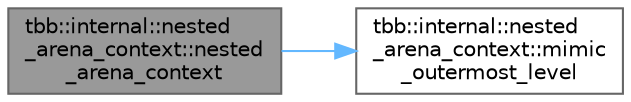 digraph "tbb::internal::nested_arena_context::nested_arena_context"
{
 // LATEX_PDF_SIZE
  bgcolor="transparent";
  edge [fontname=Helvetica,fontsize=10,labelfontname=Helvetica,labelfontsize=10];
  node [fontname=Helvetica,fontsize=10,shape=box,height=0.2,width=0.4];
  rankdir="LR";
  Node1 [id="Node000001",label="tbb::internal::nested\l_arena_context::nested\l_arena_context",height=0.2,width=0.4,color="gray40", fillcolor="grey60", style="filled", fontcolor="black",tooltip=" "];
  Node1 -> Node2 [id="edge1_Node000001_Node000002",color="steelblue1",style="solid",tooltip=" "];
  Node2 [id="Node000002",label="tbb::internal::nested\l_arena_context::mimic\l_outermost_level",height=0.2,width=0.4,color="grey40", fillcolor="white", style="filled",URL="$classtbb_1_1internal_1_1nested__arena__context.html#a52c89c3dcc4b72e4543bedbcd2953e19",tooltip=" "];
}
